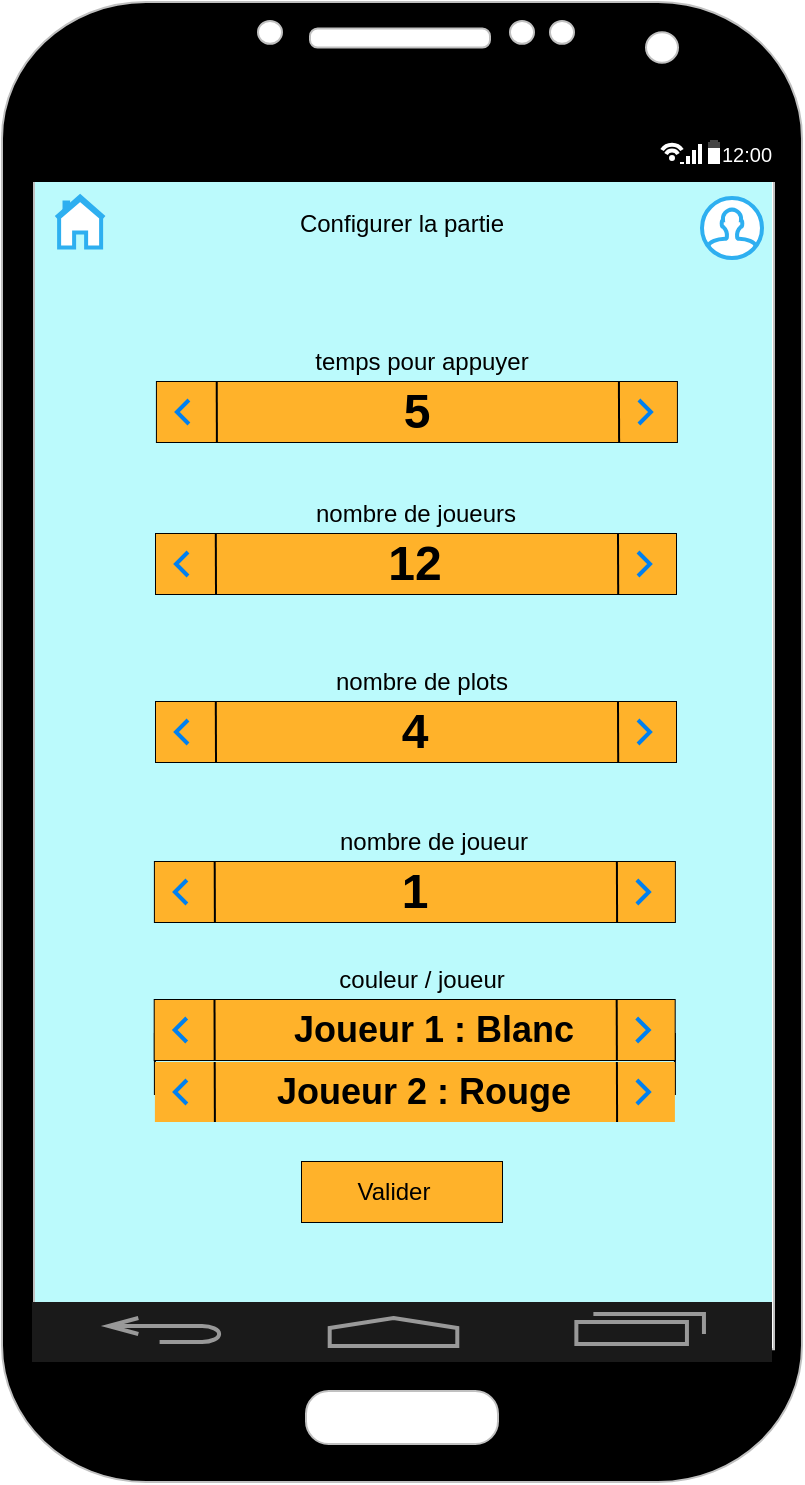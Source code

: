 <mxfile version="13.6.2" type="device"><diagram id="-jJWy5Gg5FWx3X-cf26i" name="Page-1"><mxGraphModel dx="782" dy="766" grid="1" gridSize="10" guides="1" tooltips="1" connect="1" arrows="1" fold="1" page="1" pageScale="1" pageWidth="827" pageHeight="1169" math="0" shadow="0"><root><mxCell id="0"/><mxCell id="1" parent="0"/><mxCell id="kjZds75LGtFHUZbaOxFK-24" value="" style="verticalLabelPosition=bottom;verticalAlign=top;html=1;shadow=0;dashed=0;strokeWidth=1;strokeColor=none;shape=rect;fillColor=#BBFAFC;" parent="1" vertex="1"><mxGeometry x="260" y="150" width="375" height="578" as="geometry"/></mxCell><mxCell id="kjZds75LGtFHUZbaOxFK-1" value="" style="verticalLabelPosition=bottom;verticalAlign=top;html=1;shadow=0;dashed=0;strokeWidth=1;shape=mxgraph.android.phone2;strokeColor=#c0c0c0;fillColor=#000000;" parent="1" vertex="1"><mxGeometry x="250" y="70" width="400" height="740" as="geometry"/></mxCell><mxCell id="kjZds75LGtFHUZbaOxFK-2" value="" style="strokeWidth=1;html=1;shadow=0;dashed=0;shape=mxgraph.android.statusBar;align=center;fillColor=#000000;strokeColor=#ffffff;fontColor=#ffffff;fontSize=10;" parent="1" vertex="1"><mxGeometry x="260" y="130" width="380" height="30" as="geometry"/></mxCell><mxCell id="kjZds75LGtFHUZbaOxFK-3" value="" style="verticalLabelPosition=bottom;verticalAlign=top;html=1;shadow=0;dashed=0;strokeWidth=2;shape=mxgraph.android.navigation_bar_1;fillColor=#1A1A1A;strokeColor=#999999;" parent="1" vertex="1"><mxGeometry x="265" y="720" width="370" height="30" as="geometry"/></mxCell><mxCell id="kjZds75LGtFHUZbaOxFK-52" value="" style="group;strokeColor=#000000;" parent="1" vertex="1" connectable="0"><mxGeometry x="327.46" y="260" width="260" height="30" as="geometry"/></mxCell><mxCell id="kjZds75LGtFHUZbaOxFK-19" value="" style="group;fillColor=#FFB22A;" parent="kjZds75LGtFHUZbaOxFK-52" vertex="1" connectable="0"><mxGeometry width="260" height="30" as="geometry"/></mxCell><mxCell id="kjZds75LGtFHUZbaOxFK-14" value="" style="endArrow=none;html=1;entryX=0.115;entryY=0;entryDx=0;entryDy=0;entryPerimeter=0;" parent="kjZds75LGtFHUZbaOxFK-19" edge="1"><mxGeometry width="50" height="50" relative="1" as="geometry"><mxPoint x="30" y="30" as="sourcePoint"/><mxPoint x="29.9" as="targetPoint"/></mxGeometry></mxCell><mxCell id="kjZds75LGtFHUZbaOxFK-10" value="" style="html=1;verticalLabelPosition=bottom;labelBackgroundColor=#ffffff;verticalAlign=top;shadow=0;dashed=0;strokeWidth=2;shape=mxgraph.ios7.misc.left;strokeColor=#0080f0;fillColor=#000000;" parent="kjZds75LGtFHUZbaOxFK-19" vertex="1"><mxGeometry x="10" y="9" width="6" height="12" as="geometry"/></mxCell><mxCell id="kjZds75LGtFHUZbaOxFK-15" value="" style="endArrow=none;html=1;entryX=0.115;entryY=0;entryDx=0;entryDy=0;entryPerimeter=0;" parent="kjZds75LGtFHUZbaOxFK-19" edge="1"><mxGeometry width="50" height="50" relative="1" as="geometry"><mxPoint x="231.1" y="30" as="sourcePoint"/><mxPoint x="231.0" as="targetPoint"/><Array as="points"><mxPoint x="231.1" y="30"/></Array></mxGeometry></mxCell><mxCell id="kjZds75LGtFHUZbaOxFK-11" value="" style="html=1;verticalLabelPosition=bottom;labelBackgroundColor=#ffffff;verticalAlign=top;shadow=0;dashed=0;strokeWidth=2;shape=mxgraph.ios7.misc.right;strokeColor=#0080f0;fillColor=#000000;" parent="kjZds75LGtFHUZbaOxFK-19" vertex="1"><mxGeometry x="241" y="9" width="6" height="12" as="geometry"/></mxCell><mxCell id="kjZds75LGtFHUZbaOxFK-89" value="&lt;b&gt;&lt;font style=&quot;font-size: 24px&quot;&gt;5&lt;/font&gt;&lt;/b&gt;" style="text;html=1;strokeColor=none;fillColor=none;align=center;verticalAlign=middle;whiteSpace=wrap;rounded=0;" parent="kjZds75LGtFHUZbaOxFK-19" vertex="1"><mxGeometry x="96.27" y="2.5" width="67.46" height="25" as="geometry"/></mxCell><mxCell id="kjZds75LGtFHUZbaOxFK-53" value="" style="group;strokeColor=#000000;" parent="1" vertex="1" connectable="0"><mxGeometry x="326.45" y="500" width="260" height="30" as="geometry"/></mxCell><mxCell id="kjZds75LGtFHUZbaOxFK-54" value="" style="group;fillColor=#FFB22A;" parent="kjZds75LGtFHUZbaOxFK-53" vertex="1" connectable="0"><mxGeometry width="260" height="30" as="geometry"/></mxCell><mxCell id="kjZds75LGtFHUZbaOxFK-55" value="" style="endArrow=none;html=1;entryX=0.115;entryY=0;entryDx=0;entryDy=0;entryPerimeter=0;" parent="kjZds75LGtFHUZbaOxFK-54" edge="1"><mxGeometry width="50" height="50" relative="1" as="geometry"><mxPoint x="30" y="30" as="sourcePoint"/><mxPoint x="29.9" as="targetPoint"/></mxGeometry></mxCell><mxCell id="kjZds75LGtFHUZbaOxFK-56" value="" style="html=1;verticalLabelPosition=bottom;labelBackgroundColor=#ffffff;verticalAlign=top;shadow=0;dashed=0;strokeWidth=2;shape=mxgraph.ios7.misc.left;strokeColor=#0080f0;fillColor=#000000;" parent="kjZds75LGtFHUZbaOxFK-54" vertex="1"><mxGeometry x="10" y="9" width="6" height="12" as="geometry"/></mxCell><mxCell id="kjZds75LGtFHUZbaOxFK-57" value="" style="endArrow=none;html=1;entryX=0.115;entryY=0;entryDx=0;entryDy=0;entryPerimeter=0;" parent="kjZds75LGtFHUZbaOxFK-54" edge="1"><mxGeometry width="50" height="50" relative="1" as="geometry"><mxPoint x="231.1" y="30" as="sourcePoint"/><mxPoint x="231.0" as="targetPoint"/><Array as="points"><mxPoint x="231.1" y="30"/></Array></mxGeometry></mxCell><mxCell id="kjZds75LGtFHUZbaOxFK-58" value="" style="html=1;verticalLabelPosition=bottom;labelBackgroundColor=#ffffff;verticalAlign=top;shadow=0;dashed=0;strokeWidth=2;shape=mxgraph.ios7.misc.right;strokeColor=#0080f0;fillColor=#000000;" parent="kjZds75LGtFHUZbaOxFK-54" vertex="1"><mxGeometry x="241" y="9" width="6" height="12" as="geometry"/></mxCell><mxCell id="kjZds75LGtFHUZbaOxFK-90" value="&lt;b&gt;&lt;font style=&quot;font-size: 24px&quot;&gt;1&lt;/font&gt;&lt;/b&gt;&lt;span style=&quot;color: rgba(0 , 0 , 0 , 0) ; font-family: monospace ; font-size: 0px&quot;&gt;%3CmxGraphModel%3E%3Croot%3E%3CmxCell%20id%3D%220%22%2F%3E%3CmxCell%20id%3D%221%22%20parent%3D%220%22%2F%3E%3CmxCell%20id%3D%222%22%20value%3D%22%26lt%3Bb%26gt%3B%26lt%3Bfont%20style%3D%26quot%3Bfont-size%3A%2024px%26quot%3B%26gt%3B5%26lt%3B%2Ffont%26gt%3B%26lt%3B%2Fb%26gt%3B%22%20style%3D%22text%3Bhtml%3D1%3BstrokeColor%3Dnone%3BfillColor%3Dnone%3Balign%3Dcenter%3BverticalAlign%3Dmiddle%3BwhiteSpace%3Dwrap%3Brounded%3D0%3B%22%20vertex%3D%221%22%20parent%3D%221%22%3E%3CmxGeometry%20x%3D%22423.73%22%20y%3D%22262.5%22%20width%3D%2267.46%22%20height%3D%2225%22%20as%3D%22geometry%22%2F%3E%3C%2FmxCell%3E%3C%2Froot%3E%3C%2FmxGraphModel%3E&lt;/span&gt;" style="text;html=1;strokeColor=none;fillColor=none;align=center;verticalAlign=middle;whiteSpace=wrap;rounded=0;" parent="kjZds75LGtFHUZbaOxFK-54" vertex="1"><mxGeometry x="96.27" y="2.5" width="67.46" height="25" as="geometry"/></mxCell><mxCell id="kjZds75LGtFHUZbaOxFK-59" value="" style="group;strokeColor=#000000;" parent="1" vertex="1" connectable="0"><mxGeometry x="327" y="420" width="260" height="30" as="geometry"/></mxCell><mxCell id="kjZds75LGtFHUZbaOxFK-60" value="" style="group;fillColor=#FFB22A;" parent="kjZds75LGtFHUZbaOxFK-59" vertex="1" connectable="0"><mxGeometry width="260" height="30" as="geometry"/></mxCell><mxCell id="kjZds75LGtFHUZbaOxFK-61" value="" style="endArrow=none;html=1;entryX=0.115;entryY=0;entryDx=0;entryDy=0;entryPerimeter=0;" parent="kjZds75LGtFHUZbaOxFK-60" edge="1"><mxGeometry width="50" height="50" relative="1" as="geometry"><mxPoint x="30" y="30" as="sourcePoint"/><mxPoint x="29.9" as="targetPoint"/></mxGeometry></mxCell><mxCell id="kjZds75LGtFHUZbaOxFK-62" value="" style="html=1;verticalLabelPosition=bottom;labelBackgroundColor=#ffffff;verticalAlign=top;shadow=0;dashed=0;strokeWidth=2;shape=mxgraph.ios7.misc.left;strokeColor=#0080f0;fillColor=#000000;" parent="kjZds75LGtFHUZbaOxFK-60" vertex="1"><mxGeometry x="10" y="9" width="6" height="12" as="geometry"/></mxCell><mxCell id="kjZds75LGtFHUZbaOxFK-63" value="" style="endArrow=none;html=1;entryX=0.115;entryY=0;entryDx=0;entryDy=0;entryPerimeter=0;" parent="kjZds75LGtFHUZbaOxFK-60" edge="1"><mxGeometry width="50" height="50" relative="1" as="geometry"><mxPoint x="231.1" y="30" as="sourcePoint"/><mxPoint x="231.0" as="targetPoint"/><Array as="points"><mxPoint x="231.1" y="30"/></Array></mxGeometry></mxCell><mxCell id="kjZds75LGtFHUZbaOxFK-64" value="" style="html=1;verticalLabelPosition=bottom;labelBackgroundColor=#ffffff;verticalAlign=top;shadow=0;dashed=0;strokeWidth=2;shape=mxgraph.ios7.misc.right;strokeColor=#0080f0;fillColor=#000000;" parent="kjZds75LGtFHUZbaOxFK-60" vertex="1"><mxGeometry x="241" y="9" width="6" height="12" as="geometry"/></mxCell><mxCell id="kjZds75LGtFHUZbaOxFK-91" value="&lt;span style=&quot;font-size: 24px&quot;&gt;&lt;b&gt;4&lt;/b&gt;&lt;/span&gt;&lt;span style=&quot;color: rgba(0 , 0 , 0 , 0) ; font-family: monospace ; font-size: 0px&quot;&gt;%3CmxGraphModel%3E%3Croot%3E%3CmxCell%20id%3D%220%22%2F%3E%3CmxCell%20id%3D%221%22%20parent%3D%220%22%2F%3E%3CmxCell%20id%3D%222%22%20value%3D%22%26lt%3Bb%26gt%3B%26lt%3Bfont%20style%3D%26quot%3Bfont-size%3A%2024px%26quot%3B%26gt%3B1%26lt%3B%2Ffont%26gt%3B%26lt%3B%2Fb%26gt%3B%26lt%3Bspan%20style%3D%26quot%3Bcolor%3A%20rgba(0%20%2C%200%20%2C%200%20%2C%200)%20%3B%20font-family%3A%20monospace%20%3B%20font-size%3A%200px%26quot%3B%26gt%3B%253CmxGraphModel%253E%253Croot%253E%253CmxCell%2520id%253D%25220%2522%252F%253E%253CmxCell%2520id%253D%25221%2522%2520parent%253D%25220%2522%252F%253E%253CmxCell%2520id%253D%25222%2522%2520value%253D%2522%2526lt%253Bb%2526gt%253B%2526lt%253Bfont%2520style%253D%2526quot%253Bfont-size%253A%252024px%2526quot%253B%2526gt%253B5%2526lt%253B%252Ffont%2526gt%253B%2526lt%253B%252Fb%2526gt%253B%2522%2520style%253D%2522text%253Bhtml%253D1%253BstrokeColor%253Dnone%253BfillColor%253Dnone%253Balign%253Dcenter%253BverticalAlign%253Dmiddle%253BwhiteSpace%253Dwrap%253Brounded%253D0%253B%2522%2520vertex%253D%25221%2522%2520parent%253D%25221%2522%253E%253CmxGeometry%2520x%253D%2522423.73%2522%2520y%253D%2522262.5%2522%2520width%253D%252267.46%2522%2520height%253D%252225%2522%2520as%253D%2522geometry%2522%252F%253E%253C%252FmxCell%253E%253C%252Froot%253E%253C%252FmxGraphModel%253E%26lt%3B%2Fspan%26gt%3B%22%20style%3D%22text%3Bhtml%3D1%3BstrokeColor%3Dnone%3BfillColor%3Dnone%3Balign%3Dcenter%3BverticalAlign%3Dmiddle%3BwhiteSpace%3Dwrap%3Brounded%3D0%3B%22%20vertex%3D%221%22%20parent%3D%221%22%3E%3CmxGeometry%20x%3D%22422.73%22%20y%3D%22342.5%22%20width%3D%2267.46%22%20height%3D%2225%22%20as%3D%22geometry%22%2F%3E%3C%2FmxCell%3E%3C%2Froot%3E%3C%2FmxGraphModel%3E&lt;/span&gt;&lt;span style=&quot;color: rgba(0 , 0 , 0 , 0) ; font-family: monospace ; font-size: 0px&quot;&gt;%3CmxGraphModel%3E%3Croot%3E%3CmxCell%20id%3D%220%22%2F%3E%3CmxCell%20id%3D%221%22%20parent%3D%220%22%2F%3E%3CmxCell%20id%3D%222%22%20value%3D%22%26lt%3Bb%26gt%3B%26lt%3Bfont%20style%3D%26quot%3Bfont-size%3A%2024px%26quot%3B%26gt%3B1%26lt%3B%2Ffont%26gt%3B%26lt%3B%2Fb%26gt%3B%26lt%3Bspan%20style%3D%26quot%3Bcolor%3A%20rgba(0%20%2C%200%20%2C%200%20%2C%200)%20%3B%20font-family%3A%20monospace%20%3B%20font-size%3A%200px%26quot%3B%26gt%3B%253CmxGraphModel%253E%253Croot%253E%253CmxCell%2520id%253D%25220%2522%252F%253E%253CmxCell%2520id%253D%25221%2522%2520parent%253D%25220%2522%252F%253E%253CmxCell%2520id%253D%25222%2522%2520value%253D%2522%2526lt%253Bb%2526gt%253B%2526lt%253Bfont%2520style%253D%2526quot%253Bfont-size%253A%252024px%2526quot%253B%2526gt%253B5%2526lt%253B%252Ffont%2526gt%253B%2526lt%253B%252Fb%2526gt%253B%2522%2520style%253D%2522text%253Bhtml%253D1%253BstrokeColor%253Dnone%253BfillColor%253Dnone%253Balign%253Dcenter%253BverticalAlign%253Dmiddle%253BwhiteSpace%253Dwrap%253Brounded%253D0%253B%2522%2520vertex%253D%25221%2522%2520parent%253D%25221%2522%253E%253CmxGeometry%2520x%253D%2522423.73%2522%2520y%253D%2522262.5%2522%2520width%253D%252267.46%2522%2520height%253D%252225%2522%2520as%253D%2522geometry%2522%252F%253E%253C%252FmxCell%253E%253C%252Froot%253E%253C%252FmxGraphModel%253E%26lt%3B%2Fspan%26gt%3B%22%20style%3D%22text%3Bhtml%3D1%3BstrokeColor%3Dnone%3BfillColor%3Dnone%3Balign%3Dcenter%3BverticalAlign%3Dmiddle%3BwhiteSpace%3Dwrap%3Brounded%3D0%3B%22%20vertex%3D%221%22%20parent%3D%221%22%3E%3CmxGeometry%20x%3D%22422.73%22%20y%3D%22342.5%22%20width%3D%2267.46%22%20height%3D%2225%22%20as%3D%22geometry%22%2F%3E%3C%2FmxCell%3E%3C%2Froot%3E%3C%2FmxGraphModel%3E&lt;/span&gt;" style="text;html=1;strokeColor=none;fillColor=none;align=center;verticalAlign=middle;whiteSpace=wrap;rounded=0;" parent="kjZds75LGtFHUZbaOxFK-60" vertex="1"><mxGeometry x="96.27" y="2.5" width="67.46" height="25" as="geometry"/></mxCell><mxCell id="kjZds75LGtFHUZbaOxFK-65" value="" style="group;strokeColor=#000000;" parent="1" vertex="1" connectable="0"><mxGeometry x="326.45" y="586" width="260" height="30" as="geometry"/></mxCell><mxCell id="kjZds75LGtFHUZbaOxFK-66" value="" style="group;fillColor=#FFB22A;" parent="kjZds75LGtFHUZbaOxFK-65" vertex="1" connectable="0"><mxGeometry y="14" width="260" height="30" as="geometry"/></mxCell><mxCell id="kjZds75LGtFHUZbaOxFK-67" value="" style="endArrow=none;html=1;entryX=0.115;entryY=0;entryDx=0;entryDy=0;entryPerimeter=0;" parent="kjZds75LGtFHUZbaOxFK-66" edge="1"><mxGeometry width="50" height="50" relative="1" as="geometry"><mxPoint x="30" y="30" as="sourcePoint"/><mxPoint x="29.9" as="targetPoint"/></mxGeometry></mxCell><mxCell id="kjZds75LGtFHUZbaOxFK-68" value="" style="html=1;verticalLabelPosition=bottom;labelBackgroundColor=#ffffff;verticalAlign=top;shadow=0;dashed=0;strokeWidth=2;shape=mxgraph.ios7.misc.left;strokeColor=#0080f0;fillColor=#000000;" parent="kjZds75LGtFHUZbaOxFK-66" vertex="1"><mxGeometry x="10" y="9" width="6" height="12" as="geometry"/></mxCell><mxCell id="kjZds75LGtFHUZbaOxFK-69" value="" style="endArrow=none;html=1;entryX=0.115;entryY=0;entryDx=0;entryDy=0;entryPerimeter=0;" parent="kjZds75LGtFHUZbaOxFK-66" edge="1"><mxGeometry width="50" height="50" relative="1" as="geometry"><mxPoint x="231.1" y="30" as="sourcePoint"/><mxPoint x="231.0" as="targetPoint"/><Array as="points"><mxPoint x="231.1" y="30"/></Array></mxGeometry></mxCell><mxCell id="kjZds75LGtFHUZbaOxFK-70" value="" style="html=1;verticalLabelPosition=bottom;labelBackgroundColor=#ffffff;verticalAlign=top;shadow=0;dashed=0;strokeWidth=2;shape=mxgraph.ios7.misc.right;strokeColor=#0080f0;fillColor=#000000;" parent="kjZds75LGtFHUZbaOxFK-66" vertex="1"><mxGeometry x="241" y="9" width="6" height="12" as="geometry"/></mxCell><mxCell id="kjZds75LGtFHUZbaOxFK-92" value="&lt;b&gt;&lt;font style=&quot;font-size: 18px&quot;&gt;Joueur 2 : Rouge&lt;/font&gt;&lt;/b&gt;" style="text;html=1;strokeColor=none;fillColor=none;align=center;verticalAlign=middle;whiteSpace=wrap;rounded=0;" parent="kjZds75LGtFHUZbaOxFK-66" vertex="1"><mxGeometry x="30" y="2.5" width="210" height="25" as="geometry"/></mxCell><mxCell id="kjZds75LGtFHUZbaOxFK-71" value="" style="group;strokeColor=#000000;" parent="1" vertex="1" connectable="0"><mxGeometry x="327" y="336" width="260" height="30" as="geometry"/></mxCell><mxCell id="kjZds75LGtFHUZbaOxFK-72" value="" style="group;fillColor=#FFB22A;" parent="kjZds75LGtFHUZbaOxFK-71" vertex="1" connectable="0"><mxGeometry width="260" height="30" as="geometry"/></mxCell><mxCell id="kjZds75LGtFHUZbaOxFK-73" value="" style="endArrow=none;html=1;entryX=0.115;entryY=0;entryDx=0;entryDy=0;entryPerimeter=0;" parent="kjZds75LGtFHUZbaOxFK-72" edge="1"><mxGeometry width="50" height="50" relative="1" as="geometry"><mxPoint x="30" y="30" as="sourcePoint"/><mxPoint x="29.9" as="targetPoint"/></mxGeometry></mxCell><mxCell id="kjZds75LGtFHUZbaOxFK-74" value="" style="html=1;verticalLabelPosition=bottom;labelBackgroundColor=#ffffff;verticalAlign=top;shadow=0;dashed=0;strokeWidth=2;shape=mxgraph.ios7.misc.left;strokeColor=#0080f0;fillColor=#000000;" parent="kjZds75LGtFHUZbaOxFK-72" vertex="1"><mxGeometry x="10" y="9" width="6" height="12" as="geometry"/></mxCell><mxCell id="kjZds75LGtFHUZbaOxFK-75" value="" style="endArrow=none;html=1;entryX=0.115;entryY=0;entryDx=0;entryDy=0;entryPerimeter=0;" parent="kjZds75LGtFHUZbaOxFK-72" edge="1"><mxGeometry width="50" height="50" relative="1" as="geometry"><mxPoint x="231.1" y="30" as="sourcePoint"/><mxPoint x="231.0" as="targetPoint"/><Array as="points"><mxPoint x="231.1" y="30"/></Array></mxGeometry></mxCell><mxCell id="kjZds75LGtFHUZbaOxFK-76" value="" style="html=1;verticalLabelPosition=bottom;labelBackgroundColor=#ffffff;verticalAlign=top;shadow=0;dashed=0;strokeWidth=2;shape=mxgraph.ios7.misc.right;strokeColor=#0080f0;fillColor=#000000;" parent="kjZds75LGtFHUZbaOxFK-72" vertex="1"><mxGeometry x="241" y="9" width="6" height="12" as="geometry"/></mxCell><mxCell id="kjZds75LGtFHUZbaOxFK-100" value="&lt;span style=&quot;font-size: 24px&quot;&gt;&lt;b&gt;12&lt;/b&gt;&lt;/span&gt;" style="text;html=1;strokeColor=none;fillColor=none;align=center;verticalAlign=middle;whiteSpace=wrap;rounded=0;" parent="kjZds75LGtFHUZbaOxFK-72" vertex="1"><mxGeometry x="96.27" y="2.5" width="67.46" height="25" as="geometry"/></mxCell><mxCell id="kjZds75LGtFHUZbaOxFK-82" value="" style="group;strokeColor=#000000;" parent="1" vertex="1" connectable="0"><mxGeometry x="400" y="650" width="100" height="30" as="geometry"/></mxCell><mxCell id="kjZds75LGtFHUZbaOxFK-83" value="" style="group;fillColor=#FFB22A;" parent="kjZds75LGtFHUZbaOxFK-82" vertex="1" connectable="0"><mxGeometry width="100" height="30" as="geometry"/></mxCell><mxCell id="Xz9Hj9L_kqedOPykGRPZ-1" value="" style="html=1;verticalLabelPosition=bottom;align=center;labelBackgroundColor=#ffffff;verticalAlign=top;strokeWidth=2;shadow=0;dashed=0;shape=mxgraph.ios7.icons.home;strokeColor=#2EAFF0;" parent="1" vertex="1"><mxGeometry x="277.06" y="167.25" width="24" height="25.5" as="geometry"/></mxCell><mxCell id="Xz9Hj9L_kqedOPykGRPZ-2" value="" style="html=1;verticalLabelPosition=bottom;align=center;labelBackgroundColor=#ffffff;verticalAlign=top;strokeWidth=2;shadow=0;dashed=0;shape=mxgraph.ios7.icons.user;strokeColor=#2EAFF0;" parent="1" vertex="1"><mxGeometry x="600" y="168" width="30" height="30" as="geometry"/></mxCell><mxCell id="Krp6nGA8_RFrkSXzV6w4-1" value="" style="group;strokeColor=#000000;" parent="1" vertex="1" connectable="0"><mxGeometry x="326.35" y="569" width="260" height="30" as="geometry"/></mxCell><mxCell id="Krp6nGA8_RFrkSXzV6w4-2" value="" style="group;fillColor=#FFB22A;" parent="Krp6nGA8_RFrkSXzV6w4-1" vertex="1" connectable="0"><mxGeometry width="260" height="30" as="geometry"/></mxCell><mxCell id="Krp6nGA8_RFrkSXzV6w4-3" value="" style="endArrow=none;html=1;entryX=0.115;entryY=0;entryDx=0;entryDy=0;entryPerimeter=0;" parent="Krp6nGA8_RFrkSXzV6w4-2" edge="1"><mxGeometry width="50" height="50" relative="1" as="geometry"><mxPoint x="30" y="30" as="sourcePoint"/><mxPoint x="29.9" as="targetPoint"/></mxGeometry></mxCell><mxCell id="Krp6nGA8_RFrkSXzV6w4-4" value="" style="html=1;verticalLabelPosition=bottom;labelBackgroundColor=#ffffff;verticalAlign=top;shadow=0;dashed=0;strokeWidth=2;shape=mxgraph.ios7.misc.left;strokeColor=#0080f0;fillColor=#000000;" parent="Krp6nGA8_RFrkSXzV6w4-2" vertex="1"><mxGeometry x="10" y="9" width="6" height="12" as="geometry"/></mxCell><mxCell id="Krp6nGA8_RFrkSXzV6w4-5" value="" style="endArrow=none;html=1;entryX=0.115;entryY=0;entryDx=0;entryDy=0;entryPerimeter=0;" parent="Krp6nGA8_RFrkSXzV6w4-2" edge="1"><mxGeometry width="50" height="50" relative="1" as="geometry"><mxPoint x="231.1" y="30" as="sourcePoint"/><mxPoint x="231.0" as="targetPoint"/><Array as="points"><mxPoint x="231.1" y="30"/></Array></mxGeometry></mxCell><mxCell id="Krp6nGA8_RFrkSXzV6w4-6" value="" style="html=1;verticalLabelPosition=bottom;labelBackgroundColor=#ffffff;verticalAlign=top;shadow=0;dashed=0;strokeWidth=2;shape=mxgraph.ios7.misc.right;strokeColor=#0080f0;fillColor=#000000;" parent="Krp6nGA8_RFrkSXzV6w4-2" vertex="1"><mxGeometry x="241" y="9" width="6" height="12" as="geometry"/></mxCell><mxCell id="Krp6nGA8_RFrkSXzV6w4-7" value="&lt;span style=&quot;font-size: 18px&quot;&gt;&lt;b&gt;Joueur 1 : Blanc&lt;/b&gt;&lt;/span&gt;" style="text;html=1;strokeColor=none;fillColor=none;align=center;verticalAlign=middle;whiteSpace=wrap;rounded=0;" parent="Krp6nGA8_RFrkSXzV6w4-2" vertex="1"><mxGeometry x="30" y="2.5" width="220" height="25" as="geometry"/></mxCell><mxCell id="QNAsdPDzvE343CGWadaR-1" value="Configurer la partie" style="text;html=1;strokeColor=none;fillColor=none;align=center;verticalAlign=middle;whiteSpace=wrap;rounded=0;" vertex="1" parent="1"><mxGeometry x="310" y="171" width="280" height="20" as="geometry"/></mxCell><mxCell id="QNAsdPDzvE343CGWadaR-2" value="temps pour appuyer" style="text;html=1;strokeColor=none;fillColor=none;align=center;verticalAlign=middle;whiteSpace=wrap;rounded=0;" vertex="1" parent="1"><mxGeometry x="320" y="240" width="280" height="20" as="geometry"/></mxCell><mxCell id="QNAsdPDzvE343CGWadaR-3" value="nombre de joueurs" style="text;html=1;strokeColor=none;fillColor=none;align=center;verticalAlign=middle;whiteSpace=wrap;rounded=0;" vertex="1" parent="1"><mxGeometry x="317.46" y="316" width="280" height="20" as="geometry"/></mxCell><mxCell id="QNAsdPDzvE343CGWadaR-4" value="nombre de plots" style="text;html=1;strokeColor=none;fillColor=none;align=center;verticalAlign=middle;whiteSpace=wrap;rounded=0;" vertex="1" parent="1"><mxGeometry x="320" y="400" width="280" height="20" as="geometry"/></mxCell><mxCell id="QNAsdPDzvE343CGWadaR-5" value="couleur / joueur" style="text;html=1;strokeColor=none;fillColor=none;align=center;verticalAlign=middle;whiteSpace=wrap;rounded=0;" vertex="1" parent="1"><mxGeometry x="320" y="549" width="280" height="20" as="geometry"/></mxCell><mxCell id="QNAsdPDzvE343CGWadaR-6" value="nombre de joueur" style="text;html=1;strokeColor=none;fillColor=none;align=center;verticalAlign=middle;whiteSpace=wrap;rounded=0;" vertex="1" parent="1"><mxGeometry x="326.35" y="480" width="280" height="20" as="geometry"/></mxCell><mxCell id="QNAsdPDzvE343CGWadaR-7" value="Valider" style="text;html=1;strokeColor=none;fillColor=none;align=center;verticalAlign=middle;whiteSpace=wrap;rounded=0;" vertex="1" parent="1"><mxGeometry x="406.46" y="655" width="80" height="20" as="geometry"/></mxCell></root></mxGraphModel></diagram></mxfile>